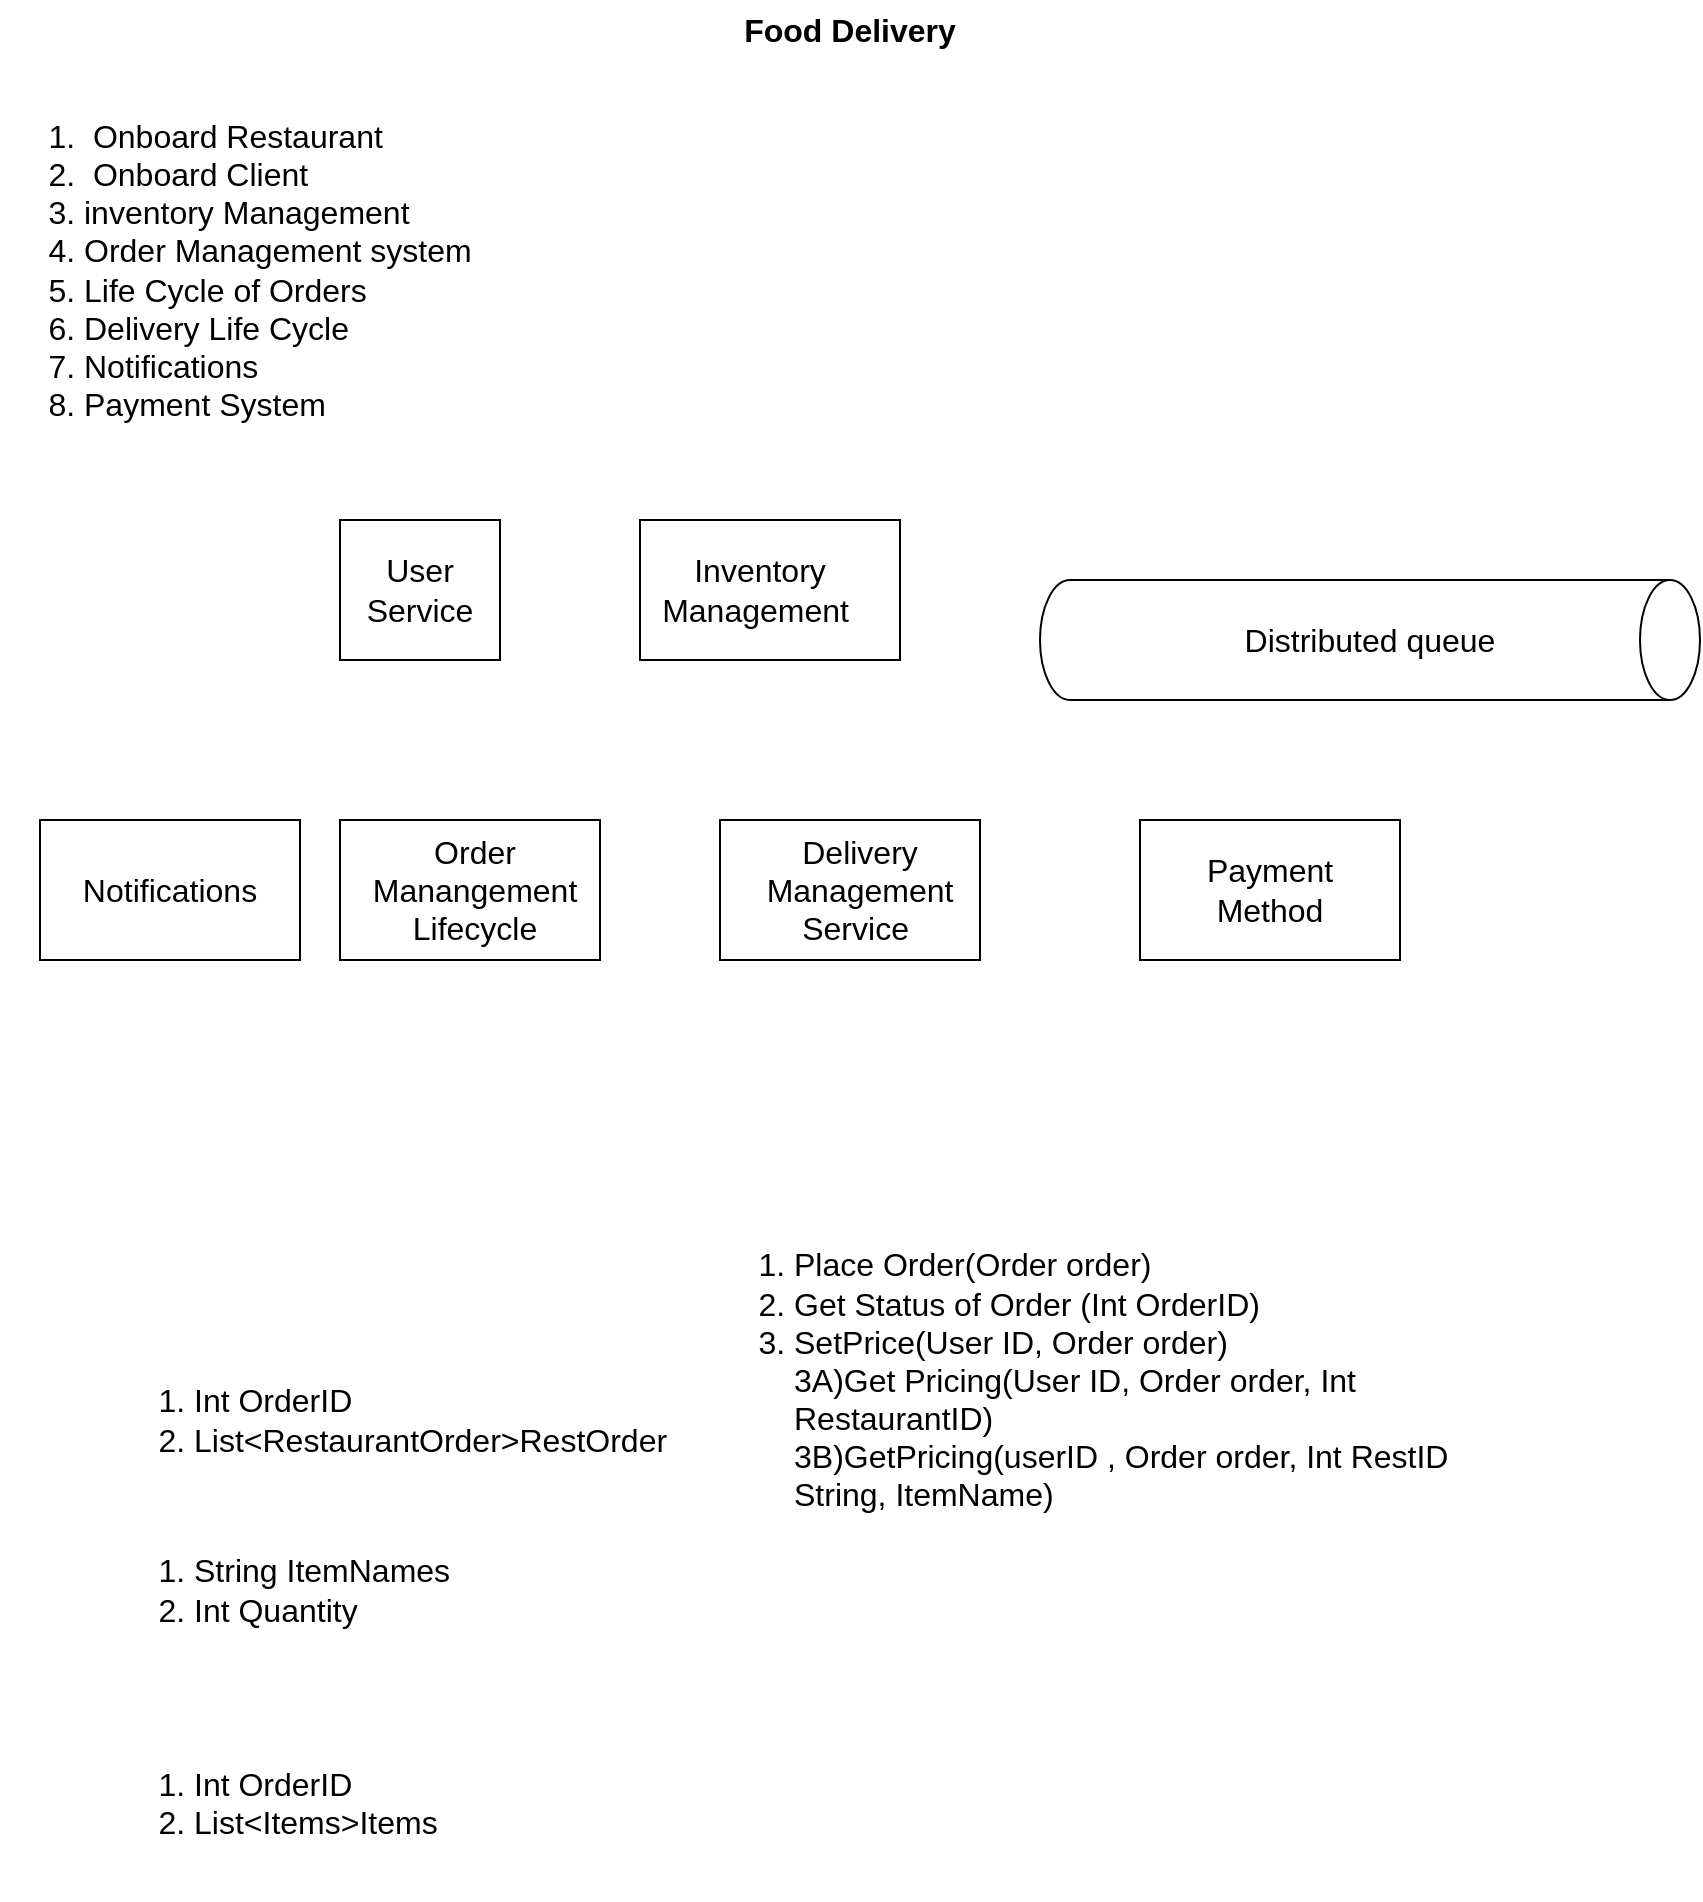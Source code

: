 <mxfile version="22.1.2" type="github">
  <diagram name="Page-1" id="y5dQKz-uyxk_PhbYn942">
    <mxGraphModel dx="1390" dy="1412" grid="1" gridSize="10" guides="1" tooltips="1" connect="1" arrows="1" fold="1" page="0" pageScale="1" pageWidth="850" pageHeight="1100" math="0" shadow="0">
      <root>
        <mxCell id="0" />
        <mxCell id="1" parent="0" />
        <mxCell id="boY5F5J7t2kOfQ15B0l5-20" value="" style="rounded=0;whiteSpace=wrap;html=1;fontSize=16;" vertex="1" parent="1">
          <mxGeometry x="-10" y="220" width="130" height="70" as="geometry" />
        </mxCell>
        <mxCell id="boY5F5J7t2kOfQ15B0l5-4" value="&lt;ol&gt;&lt;li&gt;&amp;nbsp;Onboard Restaurant&amp;nbsp;&lt;/li&gt;&lt;li&gt;&amp;nbsp;Onboard Client&amp;nbsp;&lt;/li&gt;&lt;li&gt;inventory Management&lt;/li&gt;&lt;li&gt;Order Management system&amp;nbsp;&lt;/li&gt;&lt;li&gt;Life Cycle of Orders&amp;nbsp;&lt;/li&gt;&lt;li&gt;Delivery Life Cycle&amp;nbsp;&amp;nbsp;&lt;/li&gt;&lt;li&gt;Notifications&amp;nbsp;&lt;/li&gt;&lt;li&gt;Payment System&lt;/li&gt;&lt;/ol&gt;" style="text;html=1;strokeColor=none;fillColor=none;align=left;verticalAlign=middle;whiteSpace=wrap;rounded=0;fontSize=16;" vertex="1" parent="1">
          <mxGeometry x="-30" y="-140" width="250" height="170" as="geometry" />
        </mxCell>
        <mxCell id="boY5F5J7t2kOfQ15B0l5-5" value="&lt;b&gt;Food Delivery&lt;/b&gt;" style="text;html=1;strokeColor=none;fillColor=none;align=center;verticalAlign=middle;whiteSpace=wrap;rounded=0;fontSize=16;" vertex="1" parent="1">
          <mxGeometry x="325" y="-190" width="140" height="30" as="geometry" />
        </mxCell>
        <mxCell id="boY5F5J7t2kOfQ15B0l5-6" value="" style="rounded=0;whiteSpace=wrap;html=1;fontSize=16;" vertex="1" parent="1">
          <mxGeometry x="140" y="70" width="80" height="70" as="geometry" />
        </mxCell>
        <mxCell id="boY5F5J7t2kOfQ15B0l5-7" value="User Service" style="text;html=1;strokeColor=none;fillColor=none;align=center;verticalAlign=middle;whiteSpace=wrap;rounded=0;fontSize=16;" vertex="1" parent="1">
          <mxGeometry x="150" y="90" width="60" height="30" as="geometry" />
        </mxCell>
        <mxCell id="boY5F5J7t2kOfQ15B0l5-8" value="" style="rounded=0;whiteSpace=wrap;html=1;fontSize=16;" vertex="1" parent="1">
          <mxGeometry x="290" y="70" width="130" height="70" as="geometry" />
        </mxCell>
        <mxCell id="boY5F5J7t2kOfQ15B0l5-9" value="Inventory Management&amp;nbsp;" style="text;html=1;strokeColor=none;fillColor=none;align=center;verticalAlign=middle;whiteSpace=wrap;rounded=0;fontSize=16;" vertex="1" parent="1">
          <mxGeometry x="320" y="90" width="60" height="30" as="geometry" />
        </mxCell>
        <mxCell id="boY5F5J7t2kOfQ15B0l5-13" value="" style="rounded=0;whiteSpace=wrap;html=1;fontSize=16;" vertex="1" parent="1">
          <mxGeometry x="140" y="220" width="130" height="70" as="geometry" />
        </mxCell>
        <mxCell id="boY5F5J7t2kOfQ15B0l5-14" value="Order Manangement Lifecycle" style="text;html=1;strokeColor=none;fillColor=none;align=center;verticalAlign=middle;whiteSpace=wrap;rounded=0;fontSize=16;" vertex="1" parent="1">
          <mxGeometry x="175" y="240" width="65" height="30" as="geometry" />
        </mxCell>
        <mxCell id="boY5F5J7t2kOfQ15B0l5-17" value="" style="rounded=0;whiteSpace=wrap;html=1;fontSize=16;" vertex="1" parent="1">
          <mxGeometry x="330" y="220" width="130" height="70" as="geometry" />
        </mxCell>
        <mxCell id="boY5F5J7t2kOfQ15B0l5-18" value="Notifications" style="text;html=1;strokeColor=none;fillColor=none;align=center;verticalAlign=middle;whiteSpace=wrap;rounded=0;fontSize=16;" vertex="1" parent="1">
          <mxGeometry x="25" y="240" width="60" height="30" as="geometry" />
        </mxCell>
        <mxCell id="boY5F5J7t2kOfQ15B0l5-19" value="Delivery Management Service&amp;nbsp;" style="text;html=1;strokeColor=none;fillColor=none;align=center;verticalAlign=middle;whiteSpace=wrap;rounded=0;fontSize=16;" vertex="1" parent="1">
          <mxGeometry x="370" y="240" width="60" height="30" as="geometry" />
        </mxCell>
        <mxCell id="boY5F5J7t2kOfQ15B0l5-22" value="" style="shape=cylinder3;whiteSpace=wrap;html=1;boundedLbl=1;backgroundOutline=1;size=15;fontSize=16;rotation=90;" vertex="1" parent="1">
          <mxGeometry x="625" y="-35" width="60" height="330" as="geometry" />
        </mxCell>
        <mxCell id="boY5F5J7t2kOfQ15B0l5-23" value="Distributed queue" style="text;html=1;strokeColor=none;fillColor=none;align=center;verticalAlign=middle;whiteSpace=wrap;rounded=0;fontSize=16;" vertex="1" parent="1">
          <mxGeometry x="505" y="115" width="300" height="30" as="geometry" />
        </mxCell>
        <mxCell id="boY5F5J7t2kOfQ15B0l5-24" value="" style="rounded=0;whiteSpace=wrap;html=1;fontSize=16;" vertex="1" parent="1">
          <mxGeometry x="540" y="220" width="130" height="70" as="geometry" />
        </mxCell>
        <mxCell id="boY5F5J7t2kOfQ15B0l5-25" value="Payment Method" style="text;html=1;strokeColor=none;fillColor=none;align=center;verticalAlign=middle;whiteSpace=wrap;rounded=0;fontSize=16;" vertex="1" parent="1">
          <mxGeometry x="575" y="240" width="60" height="30" as="geometry" />
        </mxCell>
        <mxCell id="boY5F5J7t2kOfQ15B0l5-27" value="&lt;ol&gt;&lt;li&gt;Place Order(Order order)&lt;/li&gt;&lt;li&gt;Get Status of Order (Int OrderID)&amp;nbsp;&lt;/li&gt;&lt;li&gt;SetPrice(User ID, Order order)&amp;nbsp; &amp;nbsp; &amp;nbsp; &amp;nbsp; &amp;nbsp; &amp;nbsp; &amp;nbsp; &amp;nbsp; &amp;nbsp; &amp;nbsp; &amp;nbsp; &amp;nbsp; &amp;nbsp; &amp;nbsp; 3A)Get Pricing(User ID, Order order, Int RestaurantID)&amp;nbsp; &amp;nbsp; &amp;nbsp; &amp;nbsp; &amp;nbsp; &amp;nbsp; &amp;nbsp; &amp;nbsp; &amp;nbsp; &amp;nbsp; &amp;nbsp; &amp;nbsp; &amp;nbsp; &amp;nbsp; &amp;nbsp; &amp;nbsp; &amp;nbsp; &amp;nbsp; &amp;nbsp; &amp;nbsp; &amp;nbsp; &amp;nbsp; &amp;nbsp; &amp;nbsp; &amp;nbsp; &amp;nbsp; &amp;nbsp; 3B)GetPricing(userID , Order order, Int RestID String, ItemName)&lt;/li&gt;&lt;/ol&gt;" style="text;html=1;strokeColor=none;fillColor=none;align=left;verticalAlign=middle;whiteSpace=wrap;rounded=0;fontSize=16;" vertex="1" parent="1">
          <mxGeometry x="325" y="400" width="405" height="200" as="geometry" />
        </mxCell>
        <mxCell id="boY5F5J7t2kOfQ15B0l5-28" value="&lt;ol&gt;&lt;li&gt;Int OrderID&lt;/li&gt;&lt;li&gt;List&amp;lt;RestaurantOrder&amp;gt;RestOrder&amp;nbsp;&lt;/li&gt;&lt;/ol&gt;" style="text;html=1;strokeColor=none;fillColor=none;align=left;verticalAlign=middle;whiteSpace=wrap;rounded=0;fontSize=16;" vertex="1" parent="1">
          <mxGeometry x="25" y="480" width="185" height="80" as="geometry" />
        </mxCell>
        <mxCell id="boY5F5J7t2kOfQ15B0l5-29" value="&lt;div style=&quot;&quot;&gt;&lt;ol&gt;&lt;li&gt;String ItemNames&lt;/li&gt;&lt;li style=&quot;&quot;&gt;&lt;span style=&quot;background-color: initial;&quot;&gt;Int Quantity&amp;nbsp;&lt;/span&gt;&lt;/li&gt;&lt;/ol&gt;&lt;/div&gt;" style="text;html=1;strokeColor=none;fillColor=none;align=left;verticalAlign=middle;whiteSpace=wrap;rounded=0;fontSize=16;" vertex="1" parent="1">
          <mxGeometry x="25" y="560" width="185" height="90" as="geometry" />
        </mxCell>
        <mxCell id="boY5F5J7t2kOfQ15B0l5-30" value="&lt;ol style=&quot;border-color: var(--border-color); color: rgb(0, 0, 0); font-family: Helvetica; font-size: 16px; font-style: normal; font-variant-ligatures: normal; font-variant-caps: normal; font-weight: 400; letter-spacing: normal; orphans: 2; text-align: left; text-indent: 0px; text-transform: none; widows: 2; word-spacing: 0px; -webkit-text-stroke-width: 0px; background-color: rgb(255, 255, 255); text-decoration-thickness: initial; text-decoration-style: initial; text-decoration-color: initial;&quot;&gt;&lt;li style=&quot;border-color: var(--border-color);&quot;&gt;Int OrderID&lt;/li&gt;&lt;li style=&quot;border-color: var(--border-color);&quot;&gt;List&amp;lt;Items&amp;gt;Items&amp;nbsp;&lt;/li&gt;&lt;/ol&gt;" style="text;whiteSpace=wrap;html=1;fontSize=16;" vertex="1" parent="1">
          <mxGeometry x="25" y="670" width="310" height="90" as="geometry" />
        </mxCell>
      </root>
    </mxGraphModel>
  </diagram>
</mxfile>
